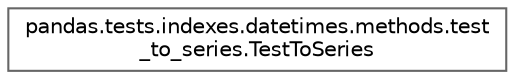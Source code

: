 digraph "Graphical Class Hierarchy"
{
 // LATEX_PDF_SIZE
  bgcolor="transparent";
  edge [fontname=Helvetica,fontsize=10,labelfontname=Helvetica,labelfontsize=10];
  node [fontname=Helvetica,fontsize=10,shape=box,height=0.2,width=0.4];
  rankdir="LR";
  Node0 [id="Node000000",label="pandas.tests.indexes.datetimes.methods.test\l_to_series.TestToSeries",height=0.2,width=0.4,color="grey40", fillcolor="white", style="filled",URL="$d5/db4/classpandas_1_1tests_1_1indexes_1_1datetimes_1_1methods_1_1test__to__series_1_1TestToSeries.html",tooltip=" "];
}
